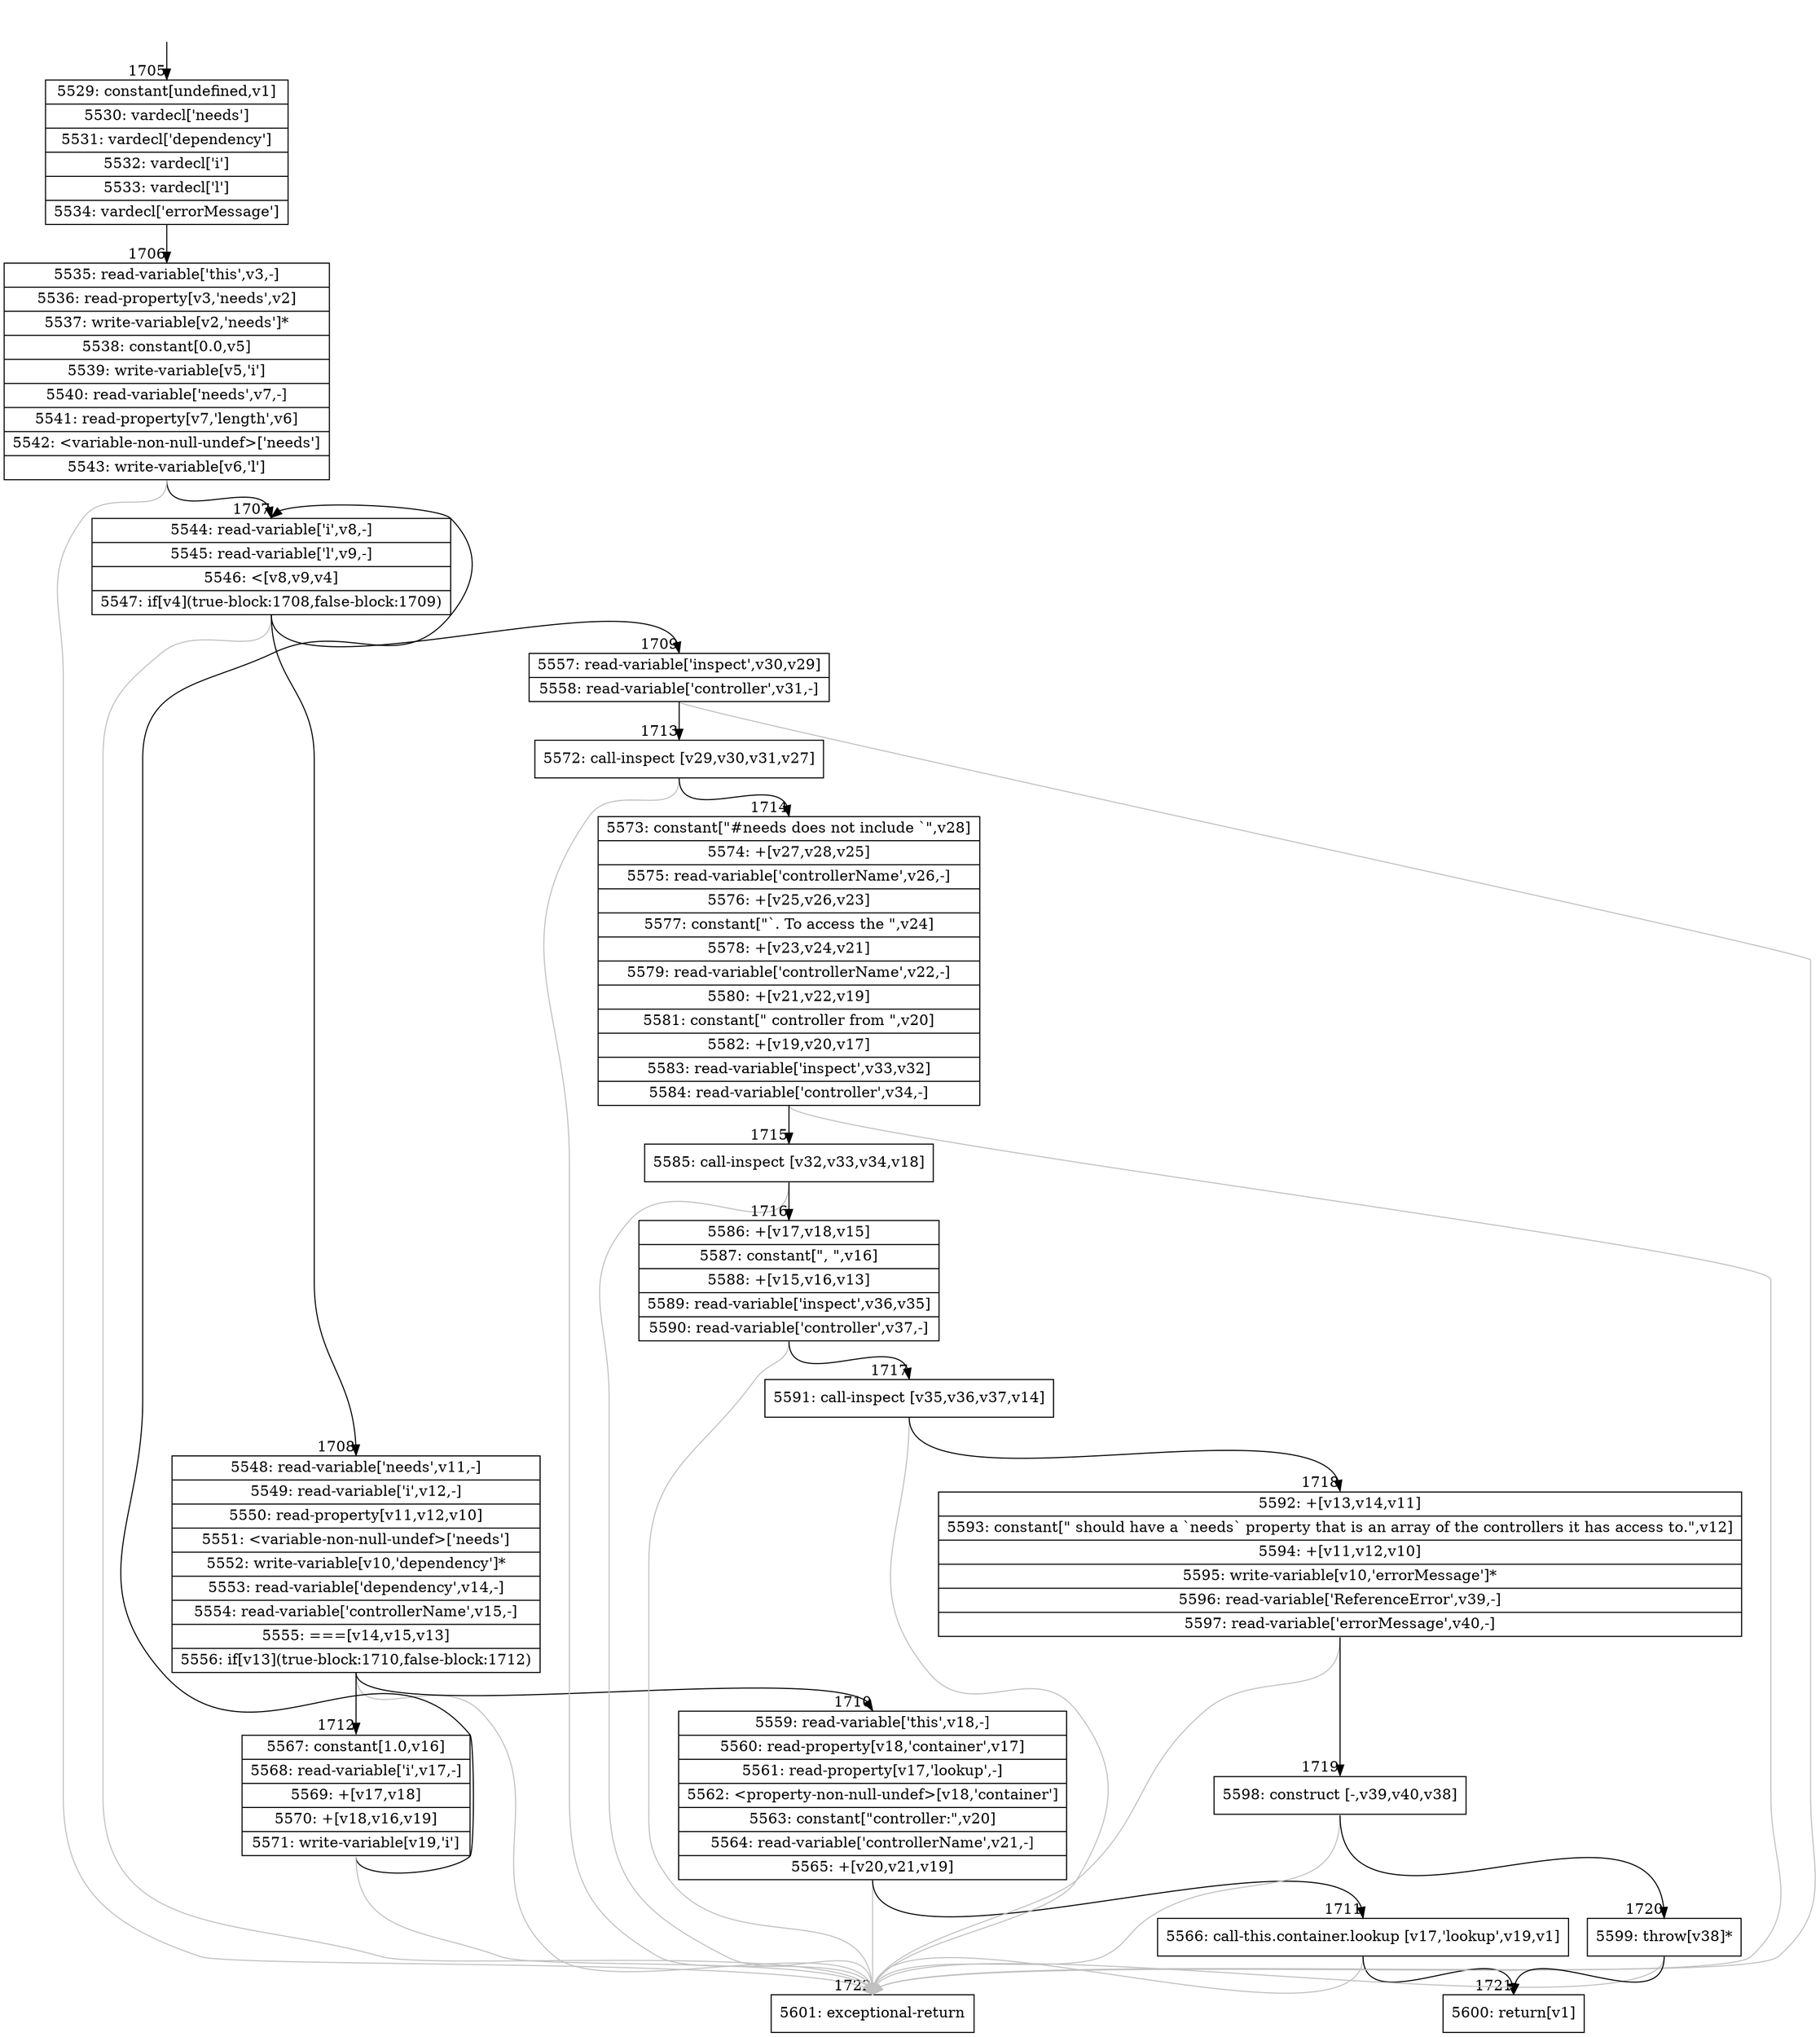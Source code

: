 digraph {
rankdir="TD"
BB_entry130[shape=none,label=""];
BB_entry130 -> BB1705 [tailport=s, headport=n, headlabel="    1705"]
BB1705 [shape=record label="{5529: constant[undefined,v1]|5530: vardecl['needs']|5531: vardecl['dependency']|5532: vardecl['i']|5533: vardecl['l']|5534: vardecl['errorMessage']}" ] 
BB1705 -> BB1706 [tailport=s, headport=n, headlabel="      1706"]
BB1706 [shape=record label="{5535: read-variable['this',v3,-]|5536: read-property[v3,'needs',v2]|5537: write-variable[v2,'needs']*|5538: constant[0.0,v5]|5539: write-variable[v5,'i']|5540: read-variable['needs',v7,-]|5541: read-property[v7,'length',v6]|5542: \<variable-non-null-undef\>['needs']|5543: write-variable[v6,'l']}" ] 
BB1706 -> BB1707 [tailport=s, headport=n, headlabel="      1707"]
BB1706 -> BB1722 [tailport=s, headport=n, color=gray, headlabel="      1722"]
BB1707 [shape=record label="{5544: read-variable['i',v8,-]|5545: read-variable['l',v9,-]|5546: \<[v8,v9,v4]|5547: if[v4](true-block:1708,false-block:1709)}" ] 
BB1707 -> BB1708 [tailport=s, headport=n, headlabel="      1708"]
BB1707 -> BB1709 [tailport=s, headport=n, headlabel="      1709"]
BB1707 -> BB1722 [tailport=s, headport=n, color=gray]
BB1708 [shape=record label="{5548: read-variable['needs',v11,-]|5549: read-variable['i',v12,-]|5550: read-property[v11,v12,v10]|5551: \<variable-non-null-undef\>['needs']|5552: write-variable[v10,'dependency']*|5553: read-variable['dependency',v14,-]|5554: read-variable['controllerName',v15,-]|5555: ===[v14,v15,v13]|5556: if[v13](true-block:1710,false-block:1712)}" ] 
BB1708 -> BB1710 [tailport=s, headport=n, headlabel="      1710"]
BB1708 -> BB1712 [tailport=s, headport=n, headlabel="      1712"]
BB1708 -> BB1722 [tailport=s, headport=n, color=gray]
BB1709 [shape=record label="{5557: read-variable['inspect',v30,v29]|5558: read-variable['controller',v31,-]}" ] 
BB1709 -> BB1713 [tailport=s, headport=n, headlabel="      1713"]
BB1709 -> BB1722 [tailport=s, headport=n, color=gray]
BB1710 [shape=record label="{5559: read-variable['this',v18,-]|5560: read-property[v18,'container',v17]|5561: read-property[v17,'lookup',-]|5562: \<property-non-null-undef\>[v18,'container']|5563: constant[\"controller:\",v20]|5564: read-variable['controllerName',v21,-]|5565: +[v20,v21,v19]}" ] 
BB1710 -> BB1711 [tailport=s, headport=n, headlabel="      1711"]
BB1710 -> BB1722 [tailport=s, headport=n, color=gray]
BB1711 [shape=record label="{5566: call-this.container.lookup [v17,'lookup',v19,v1]}" ] 
BB1711 -> BB1721 [tailport=s, headport=n, headlabel="      1721"]
BB1711 -> BB1722 [tailport=s, headport=n, color=gray]
BB1712 [shape=record label="{5567: constant[1.0,v16]|5568: read-variable['i',v17,-]|5569: +[v17,v18]|5570: +[v18,v16,v19]|5571: write-variable[v19,'i']}" ] 
BB1712 -> BB1707 [tailport=s, headport=n]
BB1712 -> BB1722 [tailport=s, headport=n, color=gray]
BB1713 [shape=record label="{5572: call-inspect [v29,v30,v31,v27]}" ] 
BB1713 -> BB1714 [tailport=s, headport=n, headlabel="      1714"]
BB1713 -> BB1722 [tailport=s, headport=n, color=gray]
BB1714 [shape=record label="{5573: constant[\"#needs does not include `\",v28]|5574: +[v27,v28,v25]|5575: read-variable['controllerName',v26,-]|5576: +[v25,v26,v23]|5577: constant[\"`. To access the \",v24]|5578: +[v23,v24,v21]|5579: read-variable['controllerName',v22,-]|5580: +[v21,v22,v19]|5581: constant[\" controller from \",v20]|5582: +[v19,v20,v17]|5583: read-variable['inspect',v33,v32]|5584: read-variable['controller',v34,-]}" ] 
BB1714 -> BB1715 [tailport=s, headport=n, headlabel="      1715"]
BB1714 -> BB1722 [tailport=s, headport=n, color=gray]
BB1715 [shape=record label="{5585: call-inspect [v32,v33,v34,v18]}" ] 
BB1715 -> BB1716 [tailport=s, headport=n, headlabel="      1716"]
BB1715 -> BB1722 [tailport=s, headport=n, color=gray]
BB1716 [shape=record label="{5586: +[v17,v18,v15]|5587: constant[\", \",v16]|5588: +[v15,v16,v13]|5589: read-variable['inspect',v36,v35]|5590: read-variable['controller',v37,-]}" ] 
BB1716 -> BB1717 [tailport=s, headport=n, headlabel="      1717"]
BB1716 -> BB1722 [tailport=s, headport=n, color=gray]
BB1717 [shape=record label="{5591: call-inspect [v35,v36,v37,v14]}" ] 
BB1717 -> BB1718 [tailport=s, headport=n, headlabel="      1718"]
BB1717 -> BB1722 [tailport=s, headport=n, color=gray]
BB1718 [shape=record label="{5592: +[v13,v14,v11]|5593: constant[\" should have a `needs` property that is an array of the controllers it has access to.\",v12]|5594: +[v11,v12,v10]|5595: write-variable[v10,'errorMessage']*|5596: read-variable['ReferenceError',v39,-]|5597: read-variable['errorMessage',v40,-]}" ] 
BB1718 -> BB1719 [tailport=s, headport=n, headlabel="      1719"]
BB1718 -> BB1722 [tailport=s, headport=n, color=gray]
BB1719 [shape=record label="{5598: construct [-,v39,v40,v38]}" ] 
BB1719 -> BB1720 [tailport=s, headport=n, headlabel="      1720"]
BB1719 -> BB1722 [tailport=s, headport=n, color=gray]
BB1720 [shape=record label="{5599: throw[v38]*}" ] 
BB1720 -> BB1721 [tailport=s, headport=n]
BB1720 -> BB1722 [tailport=s, headport=n, color=gray]
BB1721 [shape=record label="{5600: return[v1]}" ] 
BB1722 [shape=record label="{5601: exceptional-return}" ] 
//#$~ 2301
}

